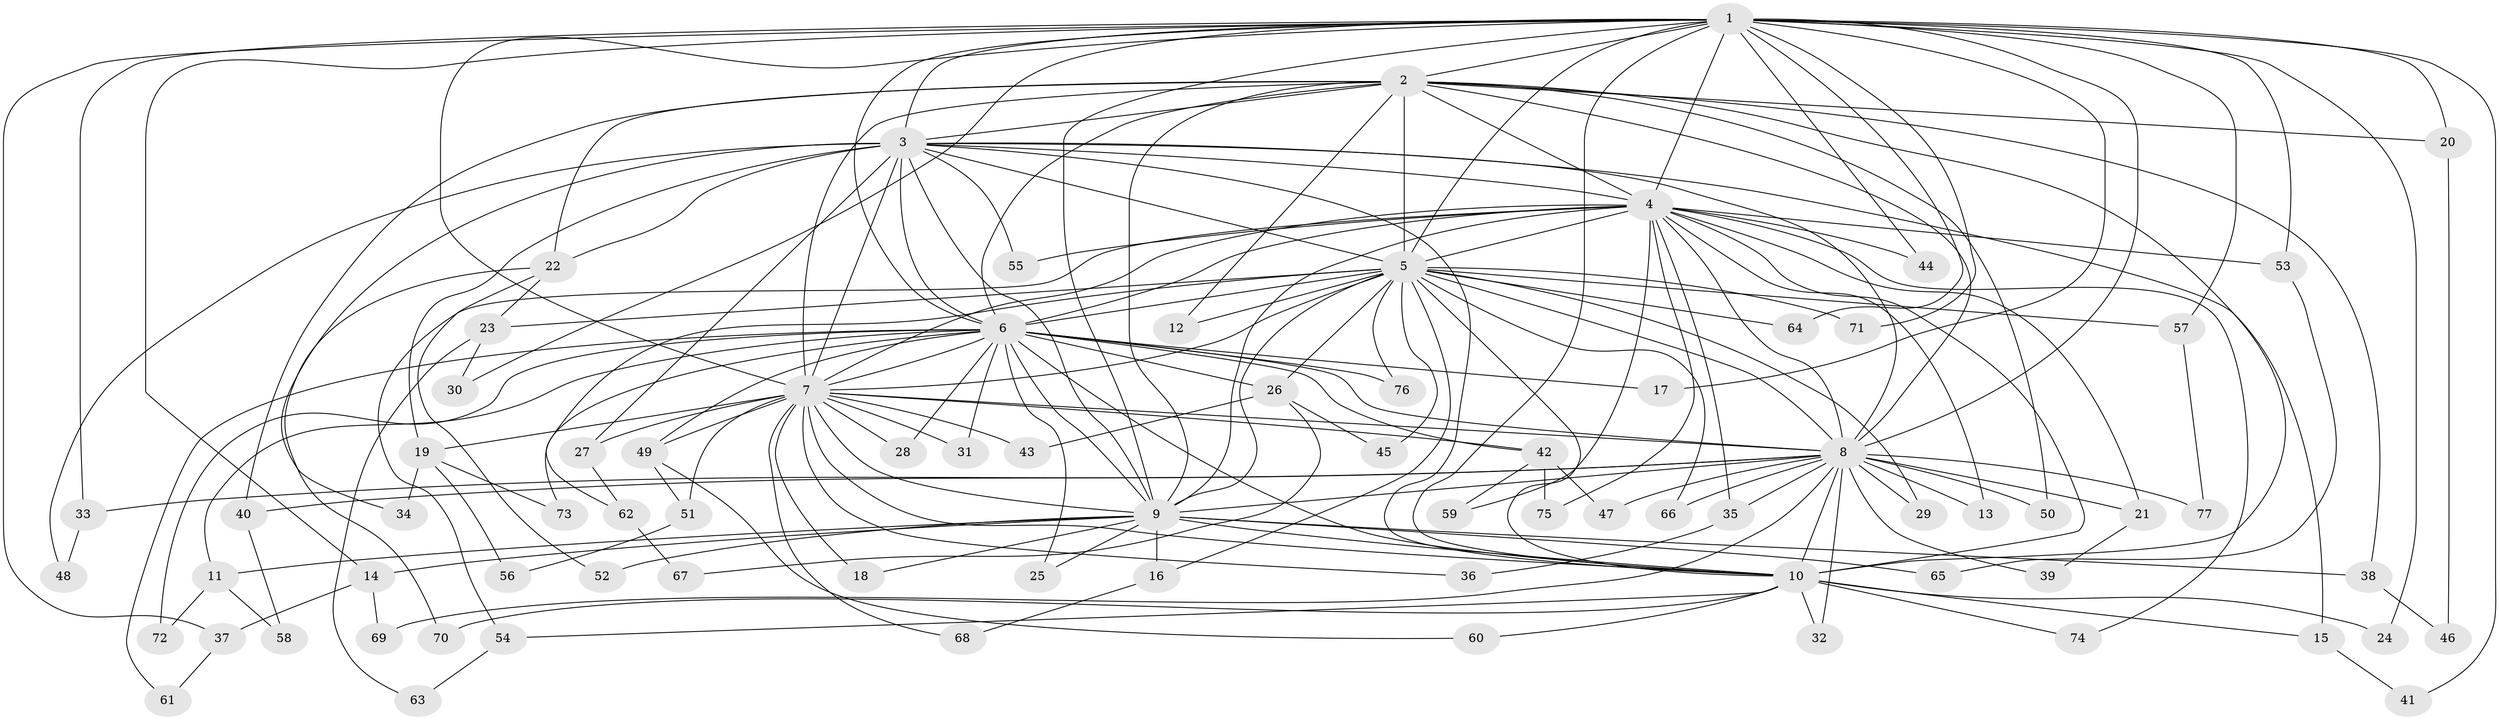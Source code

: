 // Generated by graph-tools (version 1.1) at 2025/49/03/09/25 03:49:34]
// undirected, 77 vertices, 179 edges
graph export_dot {
graph [start="1"]
  node [color=gray90,style=filled];
  1;
  2;
  3;
  4;
  5;
  6;
  7;
  8;
  9;
  10;
  11;
  12;
  13;
  14;
  15;
  16;
  17;
  18;
  19;
  20;
  21;
  22;
  23;
  24;
  25;
  26;
  27;
  28;
  29;
  30;
  31;
  32;
  33;
  34;
  35;
  36;
  37;
  38;
  39;
  40;
  41;
  42;
  43;
  44;
  45;
  46;
  47;
  48;
  49;
  50;
  51;
  52;
  53;
  54;
  55;
  56;
  57;
  58;
  59;
  60;
  61;
  62;
  63;
  64;
  65;
  66;
  67;
  68;
  69;
  70;
  71;
  72;
  73;
  74;
  75;
  76;
  77;
  1 -- 2;
  1 -- 3;
  1 -- 4;
  1 -- 5;
  1 -- 6;
  1 -- 7;
  1 -- 8;
  1 -- 9;
  1 -- 10;
  1 -- 14;
  1 -- 17;
  1 -- 20;
  1 -- 24;
  1 -- 30;
  1 -- 33;
  1 -- 37;
  1 -- 41;
  1 -- 44;
  1 -- 53;
  1 -- 57;
  1 -- 64;
  1 -- 71;
  2 -- 3;
  2 -- 4;
  2 -- 5;
  2 -- 6;
  2 -- 7;
  2 -- 8;
  2 -- 9;
  2 -- 10;
  2 -- 12;
  2 -- 20;
  2 -- 22;
  2 -- 38;
  2 -- 40;
  2 -- 50;
  3 -- 4;
  3 -- 5;
  3 -- 6;
  3 -- 7;
  3 -- 8;
  3 -- 9;
  3 -- 10;
  3 -- 15;
  3 -- 19;
  3 -- 22;
  3 -- 27;
  3 -- 34;
  3 -- 48;
  3 -- 55;
  4 -- 5;
  4 -- 6;
  4 -- 7;
  4 -- 8;
  4 -- 9;
  4 -- 10;
  4 -- 13;
  4 -- 21;
  4 -- 35;
  4 -- 44;
  4 -- 53;
  4 -- 54;
  4 -- 55;
  4 -- 59;
  4 -- 74;
  4 -- 75;
  5 -- 6;
  5 -- 7;
  5 -- 8;
  5 -- 9;
  5 -- 10;
  5 -- 12;
  5 -- 16;
  5 -- 23;
  5 -- 26;
  5 -- 29;
  5 -- 45;
  5 -- 57;
  5 -- 62;
  5 -- 64;
  5 -- 66;
  5 -- 71;
  5 -- 76;
  6 -- 7;
  6 -- 8;
  6 -- 9;
  6 -- 10;
  6 -- 11;
  6 -- 17;
  6 -- 25;
  6 -- 26;
  6 -- 28;
  6 -- 31;
  6 -- 42;
  6 -- 49;
  6 -- 61;
  6 -- 72;
  6 -- 73;
  6 -- 76;
  7 -- 8;
  7 -- 9;
  7 -- 10;
  7 -- 18;
  7 -- 19;
  7 -- 27;
  7 -- 28;
  7 -- 31;
  7 -- 36;
  7 -- 42;
  7 -- 43;
  7 -- 49;
  7 -- 51;
  7 -- 68;
  8 -- 9;
  8 -- 10;
  8 -- 13;
  8 -- 21;
  8 -- 29;
  8 -- 32;
  8 -- 33;
  8 -- 35;
  8 -- 39;
  8 -- 40;
  8 -- 47;
  8 -- 50;
  8 -- 66;
  8 -- 69;
  8 -- 77;
  9 -- 10;
  9 -- 11;
  9 -- 14;
  9 -- 16;
  9 -- 18;
  9 -- 25;
  9 -- 38;
  9 -- 52;
  9 -- 65;
  10 -- 15;
  10 -- 24;
  10 -- 32;
  10 -- 54;
  10 -- 60;
  10 -- 70;
  10 -- 74;
  11 -- 58;
  11 -- 72;
  14 -- 37;
  14 -- 69;
  15 -- 41;
  16 -- 68;
  19 -- 34;
  19 -- 56;
  19 -- 73;
  20 -- 46;
  21 -- 39;
  22 -- 23;
  22 -- 52;
  22 -- 70;
  23 -- 30;
  23 -- 63;
  26 -- 43;
  26 -- 45;
  26 -- 67;
  27 -- 62;
  33 -- 48;
  35 -- 36;
  37 -- 61;
  38 -- 46;
  40 -- 58;
  42 -- 47;
  42 -- 59;
  42 -- 75;
  49 -- 51;
  49 -- 60;
  51 -- 56;
  53 -- 65;
  54 -- 63;
  57 -- 77;
  62 -- 67;
}
